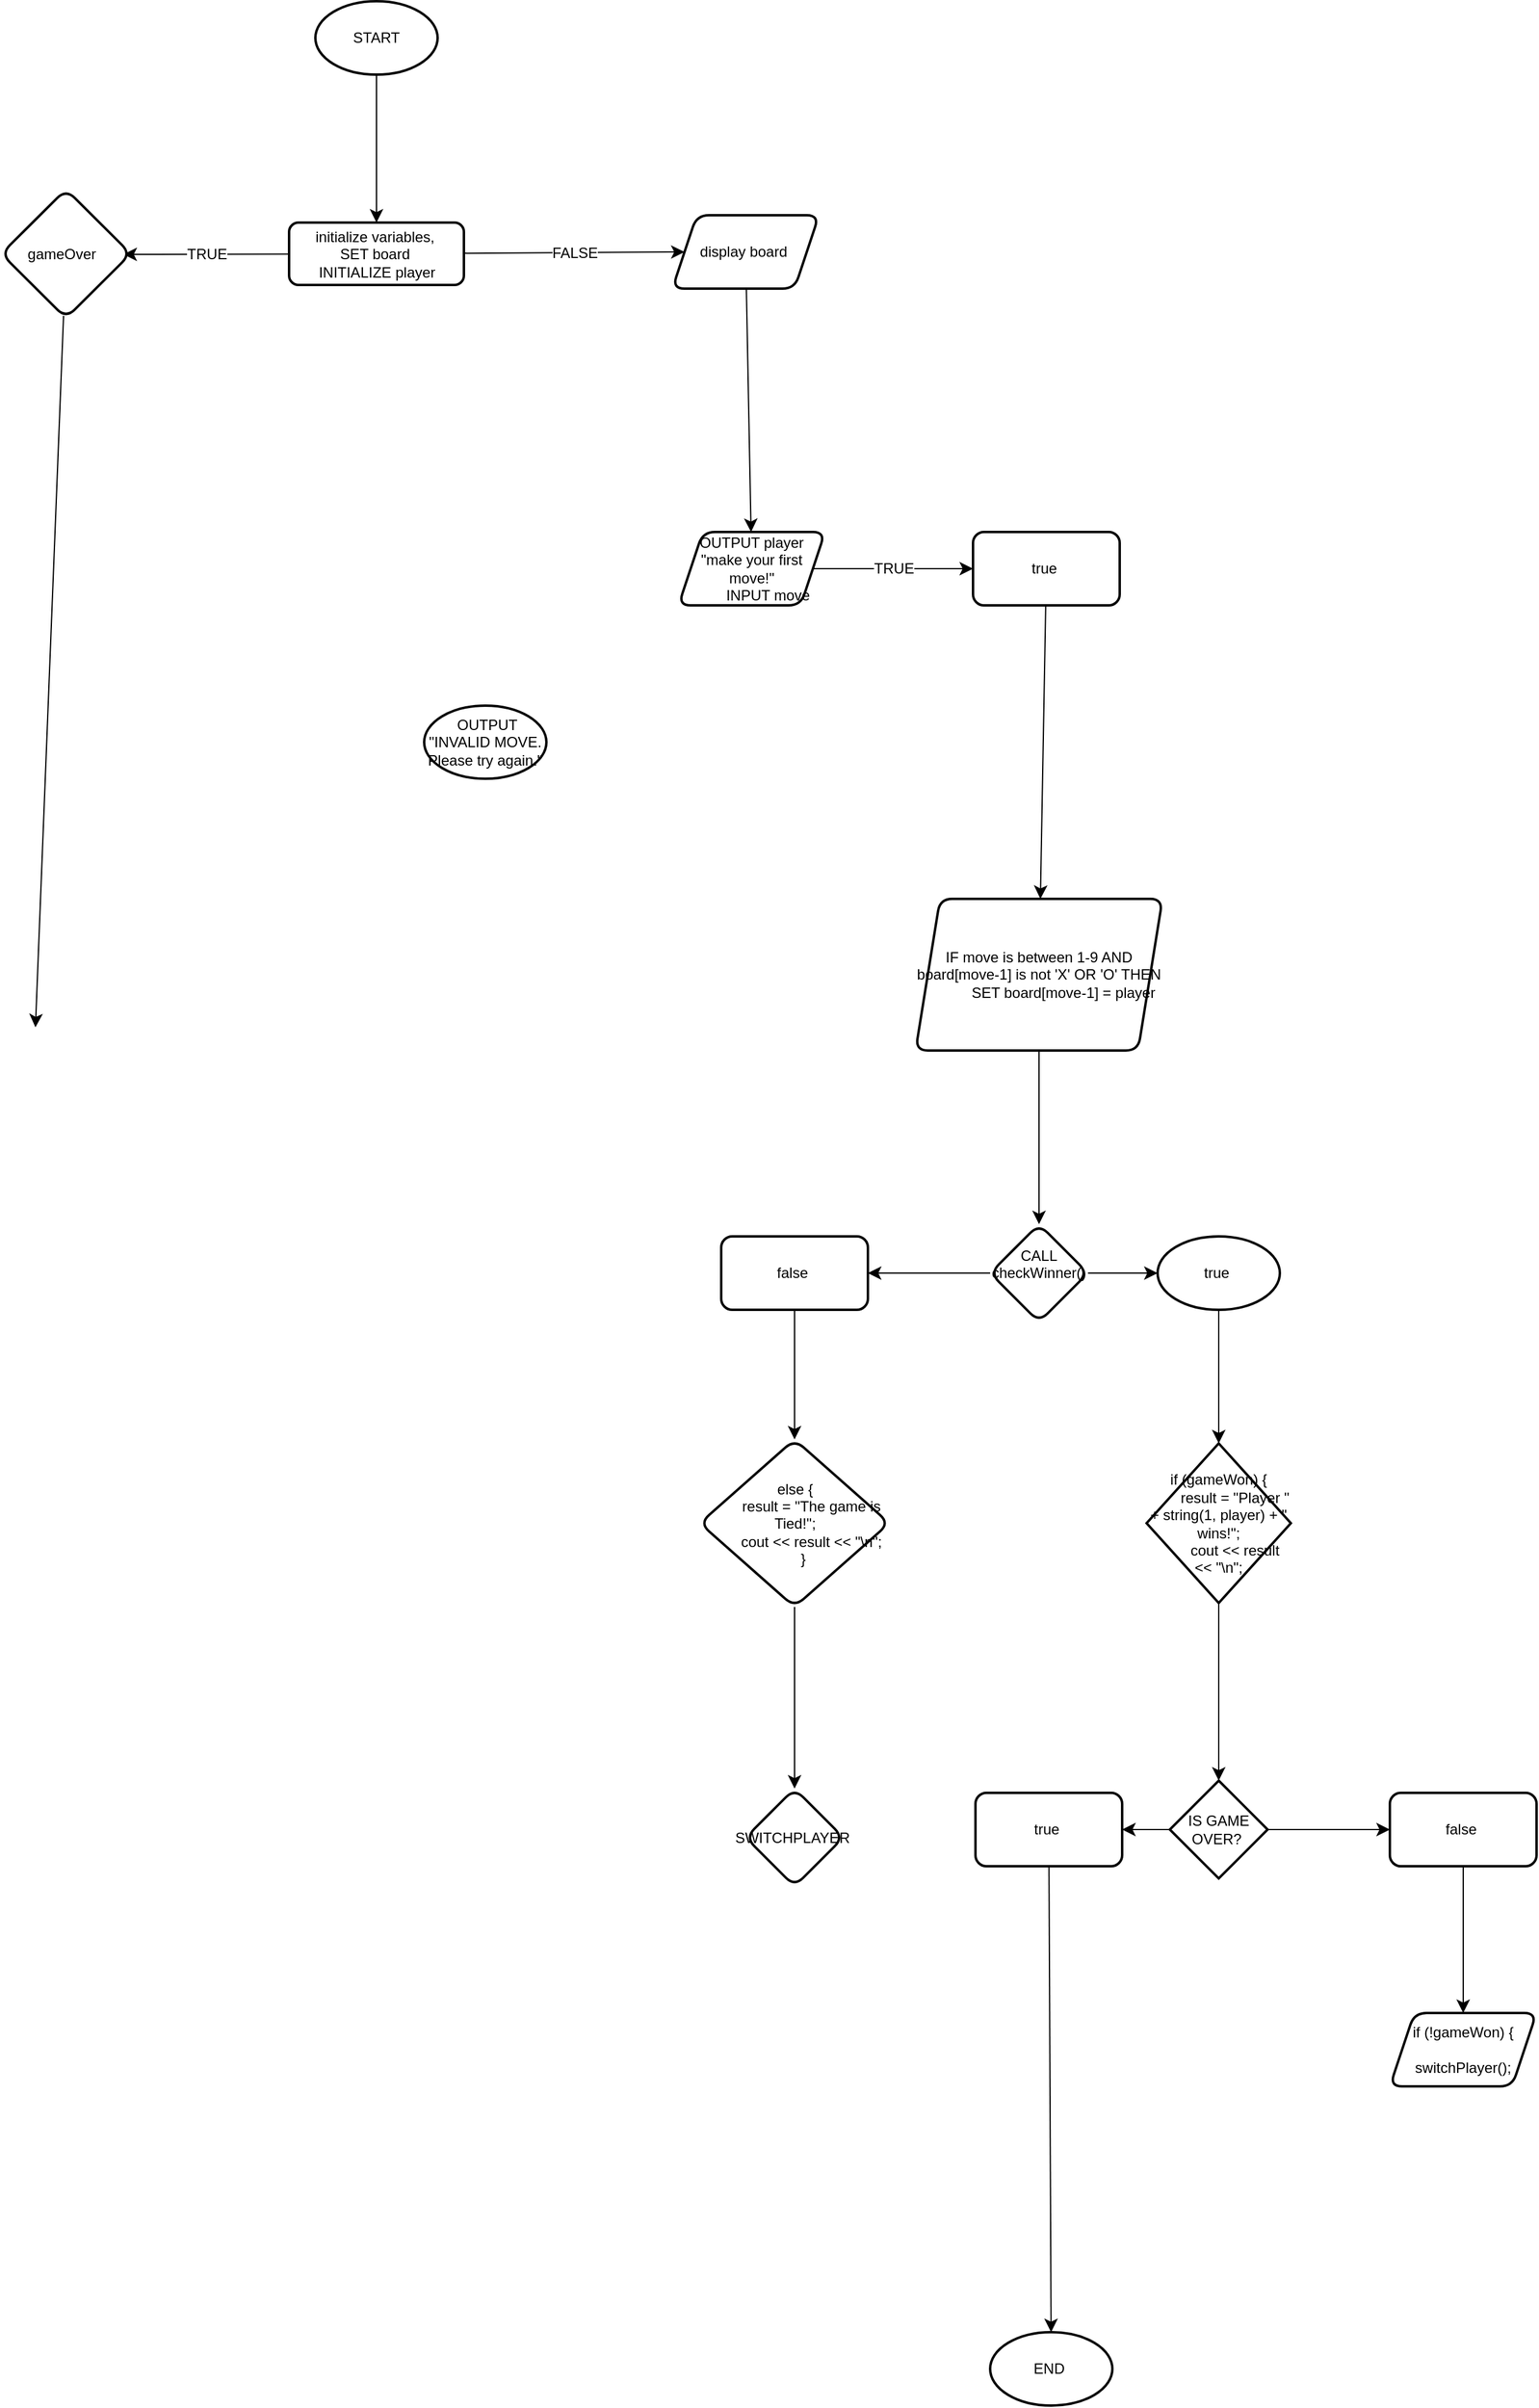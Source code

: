 <mxfile version="25.0.3">
  <diagram name="Page-1" id="YsG1-RQhovtoYHoSv8L4">
    <mxGraphModel dx="2031" dy="1604" grid="0" gridSize="10" guides="1" tooltips="1" connect="1" arrows="1" fold="1" page="0" pageScale="1" pageWidth="850" pageHeight="1100" math="0" shadow="0">
      <root>
        <mxCell id="0" />
        <mxCell id="1" parent="0" />
        <mxCell id="liKEsdD9qlB759SWBxZv-3" value="" style="edgeStyle=none;curved=1;rounded=0;orthogonalLoop=1;jettySize=auto;html=1;fontSize=12;startSize=8;endSize=8;" parent="1" source="liKEsdD9qlB759SWBxZv-1" target="liKEsdD9qlB759SWBxZv-2" edge="1">
          <mxGeometry relative="1" as="geometry" />
        </mxCell>
        <mxCell id="liKEsdD9qlB759SWBxZv-1" value="START" style="strokeWidth=2;html=1;shape=mxgraph.flowchart.start_1;whiteSpace=wrap;" parent="1" vertex="1">
          <mxGeometry x="145" y="-107" width="100" height="60" as="geometry" />
        </mxCell>
        <mxCell id="liKEsdD9qlB759SWBxZv-8" value="TRUE" style="edgeStyle=none;curved=1;rounded=0;orthogonalLoop=1;jettySize=auto;html=1;fontSize=12;startSize=8;endSize=8;" parent="1" source="liKEsdD9qlB759SWBxZv-2" edge="1">
          <mxGeometry relative="1" as="geometry">
            <mxPoint x="-12" y="100" as="targetPoint" />
            <Array as="points">
              <mxPoint x="55" y="100" />
            </Array>
          </mxGeometry>
        </mxCell>
        <mxCell id="liKEsdD9qlB759SWBxZv-15" value="FALSE" style="edgeStyle=none;curved=1;rounded=0;orthogonalLoop=1;jettySize=auto;html=1;fontSize=12;startSize=8;endSize=8;entryX=0;entryY=0.5;entryDx=0;entryDy=0;" parent="1" source="liKEsdD9qlB759SWBxZv-2" target="liKEsdD9qlB759SWBxZv-16" edge="1">
          <mxGeometry relative="1" as="geometry">
            <mxPoint x="418.128" y="99.685" as="targetPoint" />
          </mxGeometry>
        </mxCell>
        <mxCell id="liKEsdD9qlB759SWBxZv-2" value="initialize variables,&amp;nbsp;&lt;div&gt;SET board&amp;nbsp;&lt;/div&gt;&lt;div&gt;INITIALIZE player&lt;/div&gt;" style="rounded=1;whiteSpace=wrap;html=1;strokeWidth=2;" parent="1" vertex="1">
          <mxGeometry x="123.5" y="74" width="143" height="51" as="geometry" />
        </mxCell>
        <mxCell id="liKEsdD9qlB759SWBxZv-12" value="" style="rounded=0;orthogonalLoop=1;jettySize=auto;html=1;fontSize=12;startSize=8;endSize=8;" parent="1" source="liKEsdD9qlB759SWBxZv-5" edge="1">
          <mxGeometry relative="1" as="geometry">
            <mxPoint x="-84" y="732" as="targetPoint" />
          </mxGeometry>
        </mxCell>
        <mxCell id="liKEsdD9qlB759SWBxZv-5" value="gameOver&amp;nbsp;&amp;nbsp;" style="rhombus;whiteSpace=wrap;html=1;rounded=1;strokeWidth=2;" parent="1" vertex="1">
          <mxGeometry x="-112" y="46.75" width="106" height="105.5" as="geometry" />
        </mxCell>
        <mxCell id="liKEsdD9qlB759SWBxZv-9" style="edgeStyle=none;curved=1;rounded=0;orthogonalLoop=1;jettySize=auto;html=1;entryX=0.5;entryY=0;entryDx=0;entryDy=0;fontSize=12;startSize=8;endSize=8;" parent="1" source="liKEsdD9qlB759SWBxZv-5" target="liKEsdD9qlB759SWBxZv-5" edge="1">
          <mxGeometry relative="1" as="geometry" />
        </mxCell>
        <mxCell id="liKEsdD9qlB759SWBxZv-19" value="" style="edgeStyle=none;curved=1;rounded=0;orthogonalLoop=1;jettySize=auto;html=1;fontSize=12;startSize=8;endSize=8;" parent="1" source="liKEsdD9qlB759SWBxZv-16" target="liKEsdD9qlB759SWBxZv-18" edge="1">
          <mxGeometry relative="1" as="geometry" />
        </mxCell>
        <mxCell id="liKEsdD9qlB759SWBxZv-16" value="display board&amp;nbsp;" style="shape=parallelogram;perimeter=parallelogramPerimeter;whiteSpace=wrap;html=1;fixedSize=1;rounded=1;strokeWidth=2;" parent="1" vertex="1">
          <mxGeometry x="437" y="68" width="120" height="60" as="geometry" />
        </mxCell>
        <mxCell id="liKEsdD9qlB759SWBxZv-26" value="TRUE" style="edgeStyle=none;curved=1;rounded=0;orthogonalLoop=1;jettySize=auto;html=1;fontSize=12;startSize=8;endSize=8;" parent="1" source="liKEsdD9qlB759SWBxZv-18" target="liKEsdD9qlB759SWBxZv-25" edge="1">
          <mxGeometry relative="1" as="geometry" />
        </mxCell>
        <mxCell id="liKEsdD9qlB759SWBxZv-18" value="&lt;div&gt;OUTPUT player &quot;make your first move!&quot;&lt;/div&gt;&lt;div&gt;&amp;nbsp; &amp;nbsp; &amp;nbsp; &amp;nbsp; INPUT move&lt;/div&gt;" style="shape=parallelogram;perimeter=parallelogramPerimeter;whiteSpace=wrap;html=1;fixedSize=1;rounded=1;strokeWidth=2;" parent="1" vertex="1">
          <mxGeometry x="442" y="327" width="120" height="60" as="geometry" />
        </mxCell>
        <mxCell id="liKEsdD9qlB759SWBxZv-23" value="&amp;nbsp;OUTPUT &quot;INVALID MOVE. Please try again.&quot;" style="strokeWidth=2;html=1;shape=mxgraph.flowchart.start_1;whiteSpace=wrap;" parent="1" vertex="1">
          <mxGeometry x="234" y="469" width="100" height="59.75" as="geometry" />
        </mxCell>
        <mxCell id="liKEsdD9qlB759SWBxZv-28" value="" style="edgeStyle=none;curved=1;rounded=0;orthogonalLoop=1;jettySize=auto;html=1;fontSize=12;startSize=8;endSize=8;" parent="1" source="liKEsdD9qlB759SWBxZv-25" target="liKEsdD9qlB759SWBxZv-27" edge="1">
          <mxGeometry relative="1" as="geometry" />
        </mxCell>
        <mxCell id="liKEsdD9qlB759SWBxZv-25" value="true&amp;nbsp;" style="whiteSpace=wrap;html=1;rounded=1;strokeWidth=2;" parent="1" vertex="1">
          <mxGeometry x="683" y="327" width="120" height="60" as="geometry" />
        </mxCell>
        <mxCell id="liKEsdD9qlB759SWBxZv-30" value="" style="edgeStyle=none;curved=1;rounded=0;orthogonalLoop=1;jettySize=auto;html=1;fontSize=12;startSize=8;endSize=8;" parent="1" source="liKEsdD9qlB759SWBxZv-27" target="liKEsdD9qlB759SWBxZv-29" edge="1">
          <mxGeometry relative="1" as="geometry" />
        </mxCell>
        <mxCell id="liKEsdD9qlB759SWBxZv-27" value="&lt;div&gt;IF move is between 1-9 AND board[move-1] is not &#39;X&#39; OR &#39;O&#39; THEN&lt;/div&gt;&lt;div&gt;&amp;nbsp; &amp;nbsp; &amp;nbsp; &amp;nbsp; &amp;nbsp; &amp;nbsp; SET board[move-1] = player&lt;/div&gt;" style="shape=parallelogram;perimeter=parallelogramPerimeter;whiteSpace=wrap;html=1;fixedSize=1;rounded=1;strokeWidth=2;" parent="1" vertex="1">
          <mxGeometry x="636" y="627" width="202" height="124" as="geometry" />
        </mxCell>
        <mxCell id="liKEsdD9qlB759SWBxZv-32" value="" style="edgeStyle=none;curved=1;rounded=0;orthogonalLoop=1;jettySize=auto;html=1;fontSize=12;startSize=8;endSize=8;" parent="1" source="liKEsdD9qlB759SWBxZv-29" target="liKEsdD9qlB759SWBxZv-31" edge="1">
          <mxGeometry relative="1" as="geometry" />
        </mxCell>
        <mxCell id="liKEsdD9qlB759SWBxZv-34" value="" style="edgeStyle=none;curved=1;rounded=0;orthogonalLoop=1;jettySize=auto;html=1;fontSize=12;startSize=8;endSize=8;" parent="1" source="liKEsdD9qlB759SWBxZv-29" target="liKEsdD9qlB759SWBxZv-33" edge="1">
          <mxGeometry relative="1" as="geometry" />
        </mxCell>
        <mxCell id="liKEsdD9qlB759SWBxZv-29" value="&lt;div&gt;CALL checkWinner()&lt;/div&gt;&lt;div&gt;&lt;br&gt;&lt;/div&gt;" style="rhombus;whiteSpace=wrap;html=1;rounded=1;strokeWidth=2;" parent="1" vertex="1">
          <mxGeometry x="697" y="893" width="80" height="80" as="geometry" />
        </mxCell>
        <mxCell id="liKEsdD9qlB759SWBxZv-36" value="" style="edgeStyle=none;curved=1;rounded=0;orthogonalLoop=1;jettySize=auto;html=1;fontSize=12;startSize=8;endSize=8;" parent="1" source="liKEsdD9qlB759SWBxZv-31" target="liKEsdD9qlB759SWBxZv-35" edge="1">
          <mxGeometry relative="1" as="geometry" />
        </mxCell>
        <mxCell id="liKEsdD9qlB759SWBxZv-31" value="false&amp;nbsp;" style="rounded=1;whiteSpace=wrap;html=1;strokeWidth=2;" parent="1" vertex="1">
          <mxGeometry x="477" y="903" width="120" height="60" as="geometry" />
        </mxCell>
        <mxCell id="liKEsdD9qlB759SWBxZv-38" value="" style="edgeStyle=none;curved=1;rounded=0;orthogonalLoop=1;jettySize=auto;html=1;fontSize=12;startSize=8;endSize=8;" parent="1" source="liKEsdD9qlB759SWBxZv-33" target="liKEsdD9qlB759SWBxZv-37" edge="1">
          <mxGeometry relative="1" as="geometry" />
        </mxCell>
        <mxCell id="liKEsdD9qlB759SWBxZv-33" value="true&amp;nbsp;" style="strokeWidth=2;html=1;shape=mxgraph.flowchart.start_1;whiteSpace=wrap;" parent="1" vertex="1">
          <mxGeometry x="834" y="903" width="100" height="60" as="geometry" />
        </mxCell>
        <mxCell id="liKEsdD9qlB759SWBxZv-42" value="" style="edgeStyle=none;curved=1;rounded=0;orthogonalLoop=1;jettySize=auto;html=1;fontSize=12;startSize=8;endSize=8;" parent="1" source="liKEsdD9qlB759SWBxZv-35" target="liKEsdD9qlB759SWBxZv-41" edge="1">
          <mxGeometry relative="1" as="geometry" />
        </mxCell>
        <mxCell id="liKEsdD9qlB759SWBxZv-35" value="&lt;div&gt;else {&lt;/div&gt;&lt;div&gt;&amp;nbsp; &amp;nbsp; &amp;nbsp; &amp;nbsp; result = &quot;The game is Tied!&quot;;&lt;/div&gt;&lt;div&gt;&amp;nbsp; &amp;nbsp; &amp;nbsp; &amp;nbsp; cout &amp;lt;&amp;lt; result &amp;lt;&amp;lt; &quot;\n&quot;;&lt;/div&gt;&lt;div&gt;&amp;nbsp; &amp;nbsp; }&lt;/div&gt;" style="rhombus;whiteSpace=wrap;html=1;rounded=1;strokeWidth=2;" parent="1" vertex="1">
          <mxGeometry x="459.5" y="1069" width="155" height="137" as="geometry" />
        </mxCell>
        <mxCell id="liKEsdD9qlB759SWBxZv-44" value="" style="edgeStyle=none;curved=1;rounded=0;orthogonalLoop=1;jettySize=auto;html=1;fontSize=12;startSize=8;endSize=8;" parent="1" source="liKEsdD9qlB759SWBxZv-37" target="liKEsdD9qlB759SWBxZv-43" edge="1">
          <mxGeometry relative="1" as="geometry" />
        </mxCell>
        <mxCell id="liKEsdD9qlB759SWBxZv-37" value="&lt;div&gt;if (gameWon) {&lt;/div&gt;&lt;div&gt;&amp;nbsp; &amp;nbsp; &amp;nbsp; &amp;nbsp; result = &quot;Player &quot; + string(1, player) + &quot; wins!&quot;;&lt;/div&gt;&lt;div&gt;&amp;nbsp; &amp;nbsp; &amp;nbsp; &amp;nbsp; cout &amp;lt;&amp;lt; result &amp;lt;&amp;lt; &quot;\n&quot;;&lt;/div&gt;" style="rhombus;whiteSpace=wrap;html=1;strokeWidth=2;" parent="1" vertex="1">
          <mxGeometry x="825" y="1072.25" width="118" height="130.5" as="geometry" />
        </mxCell>
        <mxCell id="liKEsdD9qlB759SWBxZv-41" value="SWITCHPLAYER&amp;nbsp;" style="rhombus;whiteSpace=wrap;html=1;rounded=1;strokeWidth=2;" parent="1" vertex="1">
          <mxGeometry x="497" y="1354.5" width="80" height="80" as="geometry" />
        </mxCell>
        <mxCell id="liKEsdD9qlB759SWBxZv-46" value="" style="edgeStyle=none;curved=1;rounded=0;orthogonalLoop=1;jettySize=auto;html=1;fontSize=12;startSize=8;endSize=8;" parent="1" source="liKEsdD9qlB759SWBxZv-43" target="liKEsdD9qlB759SWBxZv-45" edge="1">
          <mxGeometry relative="1" as="geometry" />
        </mxCell>
        <mxCell id="liKEsdD9qlB759SWBxZv-50" value="" style="edgeStyle=none;curved=1;rounded=0;orthogonalLoop=1;jettySize=auto;html=1;fontSize=12;startSize=8;endSize=8;" parent="1" source="liKEsdD9qlB759SWBxZv-43" target="liKEsdD9qlB759SWBxZv-49" edge="1">
          <mxGeometry relative="1" as="geometry" />
        </mxCell>
        <mxCell id="liKEsdD9qlB759SWBxZv-43" value="IS GAME OVER?&amp;nbsp;" style="rhombus;whiteSpace=wrap;html=1;strokeWidth=2;" parent="1" vertex="1">
          <mxGeometry x="844" y="1348" width="80" height="80" as="geometry" />
        </mxCell>
        <mxCell id="liKEsdD9qlB759SWBxZv-48" value="" style="edgeStyle=none;curved=1;rounded=0;orthogonalLoop=1;jettySize=auto;html=1;fontSize=12;startSize=8;endSize=8;" parent="1" source="liKEsdD9qlB759SWBxZv-45" target="liKEsdD9qlB759SWBxZv-47" edge="1">
          <mxGeometry relative="1" as="geometry" />
        </mxCell>
        <mxCell id="liKEsdD9qlB759SWBxZv-45" value="true&amp;nbsp;" style="rounded=1;whiteSpace=wrap;html=1;strokeWidth=2;" parent="1" vertex="1">
          <mxGeometry x="685" y="1358" width="120" height="60" as="geometry" />
        </mxCell>
        <mxCell id="liKEsdD9qlB759SWBxZv-47" value="END&amp;nbsp;" style="strokeWidth=2;html=1;shape=mxgraph.flowchart.start_1;whiteSpace=wrap;" parent="1" vertex="1">
          <mxGeometry x="697" y="1799" width="100" height="60" as="geometry" />
        </mxCell>
        <mxCell id="liKEsdD9qlB759SWBxZv-52" value="" style="edgeStyle=none;curved=1;rounded=0;orthogonalLoop=1;jettySize=auto;html=1;fontSize=12;startSize=8;endSize=8;" parent="1" source="liKEsdD9qlB759SWBxZv-49" target="liKEsdD9qlB759SWBxZv-51" edge="1">
          <mxGeometry relative="1" as="geometry" />
        </mxCell>
        <mxCell id="liKEsdD9qlB759SWBxZv-49" value="false&amp;nbsp;" style="rounded=1;whiteSpace=wrap;html=1;strokeWidth=2;" parent="1" vertex="1">
          <mxGeometry x="1024" y="1358" width="120" height="60" as="geometry" />
        </mxCell>
        <mxCell id="liKEsdD9qlB759SWBxZv-51" value="&lt;div&gt;if (!gameWon) {&lt;/div&gt;&lt;div&gt;&amp;nbsp; &amp;nbsp; &amp;nbsp; &amp;nbsp; &amp;nbsp; &amp;nbsp; &amp;nbsp; &amp;nbsp; switchPlayer();&lt;/div&gt;" style="shape=parallelogram;perimeter=parallelogramPerimeter;whiteSpace=wrap;html=1;fixedSize=1;rounded=1;strokeWidth=2;" parent="1" vertex="1">
          <mxGeometry x="1024" y="1538" width="120" height="60" as="geometry" />
        </mxCell>
      </root>
    </mxGraphModel>
  </diagram>
</mxfile>
